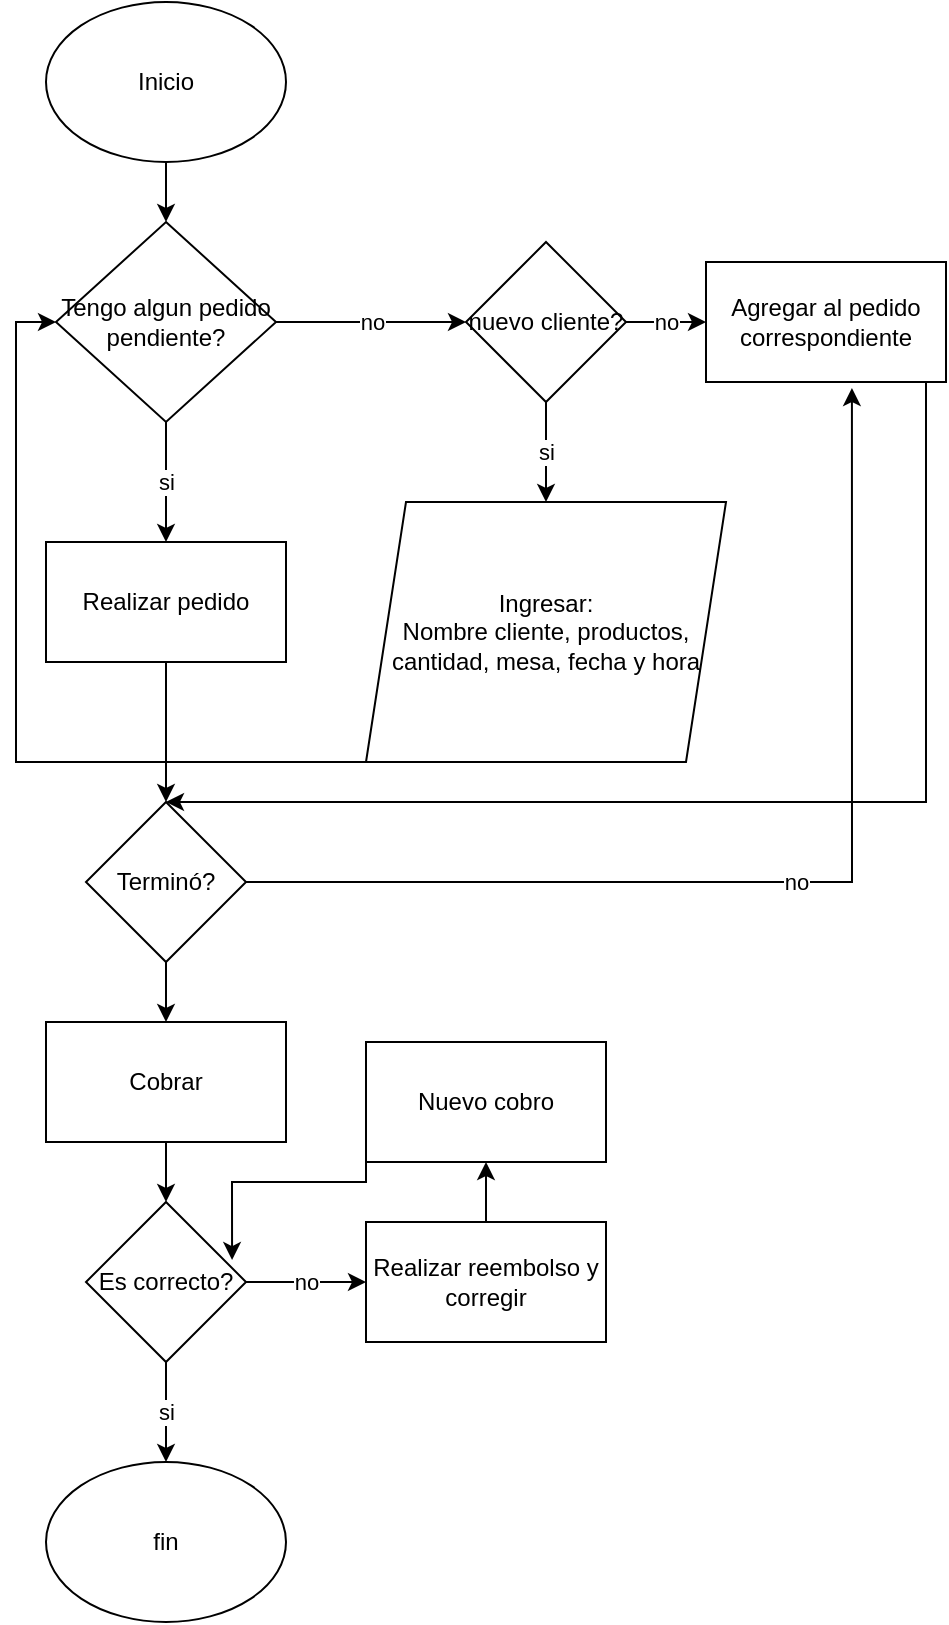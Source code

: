 <mxfile version="14.8.3" type="device"><diagram id="t4eyHPQlT3Tzg7CjHiS3" name="Page-1"><mxGraphModel dx="460" dy="779" grid="1" gridSize="10" guides="1" tooltips="1" connect="1" arrows="1" fold="1" page="1" pageScale="1" pageWidth="850" pageHeight="1100" math="0" shadow="0"><root><mxCell id="0"/><mxCell id="1" parent="0"/><mxCell id="Fm3XpD16XNyrQQ9gwTXj-2" style="edgeStyle=orthogonalEdgeStyle;rounded=0;orthogonalLoop=1;jettySize=auto;html=1;" edge="1" parent="1" source="Fm3XpD16XNyrQQ9gwTXj-1" target="Fm3XpD16XNyrQQ9gwTXj-3"><mxGeometry relative="1" as="geometry"><mxPoint x="240" y="160" as="targetPoint"/></mxGeometry></mxCell><mxCell id="Fm3XpD16XNyrQQ9gwTXj-1" value="Inicio" style="ellipse;whiteSpace=wrap;html=1;" vertex="1" parent="1"><mxGeometry x="180" y="20" width="120" height="80" as="geometry"/></mxCell><mxCell id="Fm3XpD16XNyrQQ9gwTXj-4" value="si" style="edgeStyle=orthogonalEdgeStyle;rounded=0;orthogonalLoop=1;jettySize=auto;html=1;" edge="1" parent="1" source="Fm3XpD16XNyrQQ9gwTXj-3" target="Fm3XpD16XNyrQQ9gwTXj-5"><mxGeometry relative="1" as="geometry"><mxPoint x="240" y="280" as="targetPoint"/></mxGeometry></mxCell><mxCell id="Fm3XpD16XNyrQQ9gwTXj-6" value="no" style="edgeStyle=orthogonalEdgeStyle;rounded=0;orthogonalLoop=1;jettySize=auto;html=1;" edge="1" parent="1" source="Fm3XpD16XNyrQQ9gwTXj-3" target="Fm3XpD16XNyrQQ9gwTXj-7"><mxGeometry relative="1" as="geometry"><mxPoint x="420" y="180" as="targetPoint"/></mxGeometry></mxCell><mxCell id="Fm3XpD16XNyrQQ9gwTXj-3" value="Tengo algun pedido pendiente?" style="rhombus;whiteSpace=wrap;html=1;" vertex="1" parent="1"><mxGeometry x="185" y="130" width="110" height="100" as="geometry"/></mxCell><mxCell id="Fm3XpD16XNyrQQ9gwTXj-13" style="edgeStyle=orthogonalEdgeStyle;rounded=0;orthogonalLoop=1;jettySize=auto;html=1;" edge="1" parent="1" source="Fm3XpD16XNyrQQ9gwTXj-5"><mxGeometry relative="1" as="geometry"><mxPoint x="240" y="420" as="targetPoint"/></mxGeometry></mxCell><mxCell id="Fm3XpD16XNyrQQ9gwTXj-5" value="Realizar pedido" style="rounded=0;whiteSpace=wrap;html=1;" vertex="1" parent="1"><mxGeometry x="180" y="290" width="120" height="60" as="geometry"/></mxCell><mxCell id="Fm3XpD16XNyrQQ9gwTXj-8" value="no" style="edgeStyle=orthogonalEdgeStyle;rounded=0;orthogonalLoop=1;jettySize=auto;html=1;" edge="1" parent="1" source="Fm3XpD16XNyrQQ9gwTXj-7" target="Fm3XpD16XNyrQQ9gwTXj-9"><mxGeometry relative="1" as="geometry"><mxPoint x="530" y="180" as="targetPoint"/></mxGeometry></mxCell><mxCell id="Fm3XpD16XNyrQQ9gwTXj-10" value="si" style="edgeStyle=orthogonalEdgeStyle;rounded=0;orthogonalLoop=1;jettySize=auto;html=1;" edge="1" parent="1" source="Fm3XpD16XNyrQQ9gwTXj-7" target="Fm3XpD16XNyrQQ9gwTXj-11"><mxGeometry relative="1" as="geometry"><mxPoint x="430" y="280" as="targetPoint"/></mxGeometry></mxCell><mxCell id="Fm3XpD16XNyrQQ9gwTXj-7" value="nuevo cliente?" style="rhombus;whiteSpace=wrap;html=1;" vertex="1" parent="1"><mxGeometry x="390" y="140" width="80" height="80" as="geometry"/></mxCell><mxCell id="Fm3XpD16XNyrQQ9gwTXj-17" style="edgeStyle=orthogonalEdgeStyle;rounded=0;orthogonalLoop=1;jettySize=auto;html=1;entryX=0.5;entryY=0;entryDx=0;entryDy=0;" edge="1" parent="1" source="Fm3XpD16XNyrQQ9gwTXj-9" target="Fm3XpD16XNyrQQ9gwTXj-15"><mxGeometry relative="1" as="geometry"><Array as="points"><mxPoint x="620" y="420"/></Array></mxGeometry></mxCell><mxCell id="Fm3XpD16XNyrQQ9gwTXj-9" value="Agregar al pedido correspondiente" style="rounded=0;whiteSpace=wrap;html=1;" vertex="1" parent="1"><mxGeometry x="510" y="150" width="120" height="60" as="geometry"/></mxCell><mxCell id="Fm3XpD16XNyrQQ9gwTXj-12" style="edgeStyle=orthogonalEdgeStyle;rounded=0;orthogonalLoop=1;jettySize=auto;html=1;entryX=0;entryY=0.5;entryDx=0;entryDy=0;" edge="1" parent="1" source="Fm3XpD16XNyrQQ9gwTXj-11" target="Fm3XpD16XNyrQQ9gwTXj-3"><mxGeometry relative="1" as="geometry"><Array as="points"><mxPoint x="165" y="400"/><mxPoint x="165" y="180"/></Array></mxGeometry></mxCell><mxCell id="Fm3XpD16XNyrQQ9gwTXj-11" value="&lt;div&gt;Ingresar:&lt;/div&gt;&lt;div&gt;Nombre cliente, productos, cantidad, mesa, fecha y hora&lt;/div&gt;" style="shape=parallelogram;perimeter=parallelogramPerimeter;whiteSpace=wrap;html=1;fixedSize=1;" vertex="1" parent="1"><mxGeometry x="340" y="270" width="180" height="130" as="geometry"/></mxCell><mxCell id="Fm3XpD16XNyrQQ9gwTXj-16" value="no" style="edgeStyle=orthogonalEdgeStyle;rounded=0;orthogonalLoop=1;jettySize=auto;html=1;entryX=0.608;entryY=1.05;entryDx=0;entryDy=0;entryPerimeter=0;" edge="1" parent="1" source="Fm3XpD16XNyrQQ9gwTXj-15" target="Fm3XpD16XNyrQQ9gwTXj-9"><mxGeometry relative="1" as="geometry"/></mxCell><mxCell id="Fm3XpD16XNyrQQ9gwTXj-18" style="edgeStyle=orthogonalEdgeStyle;rounded=0;orthogonalLoop=1;jettySize=auto;html=1;" edge="1" parent="1" source="Fm3XpD16XNyrQQ9gwTXj-15" target="Fm3XpD16XNyrQQ9gwTXj-19"><mxGeometry relative="1" as="geometry"><mxPoint x="240" y="550" as="targetPoint"/></mxGeometry></mxCell><mxCell id="Fm3XpD16XNyrQQ9gwTXj-15" value="Terminó?" style="rhombus;whiteSpace=wrap;html=1;" vertex="1" parent="1"><mxGeometry x="200" y="420" width="80" height="80" as="geometry"/></mxCell><mxCell id="Fm3XpD16XNyrQQ9gwTXj-20" style="edgeStyle=orthogonalEdgeStyle;rounded=0;orthogonalLoop=1;jettySize=auto;html=1;" edge="1" parent="1" source="Fm3XpD16XNyrQQ9gwTXj-19" target="Fm3XpD16XNyrQQ9gwTXj-21"><mxGeometry relative="1" as="geometry"><mxPoint x="240" y="630" as="targetPoint"/></mxGeometry></mxCell><mxCell id="Fm3XpD16XNyrQQ9gwTXj-19" value="Cobrar" style="rounded=0;whiteSpace=wrap;html=1;" vertex="1" parent="1"><mxGeometry x="180" y="530" width="120" height="60" as="geometry"/></mxCell><mxCell id="Fm3XpD16XNyrQQ9gwTXj-22" value="si" style="edgeStyle=orthogonalEdgeStyle;rounded=0;orthogonalLoop=1;jettySize=auto;html=1;" edge="1" parent="1" source="Fm3XpD16XNyrQQ9gwTXj-21" target="Fm3XpD16XNyrQQ9gwTXj-23"><mxGeometry relative="1" as="geometry"><mxPoint x="240" y="760" as="targetPoint"/></mxGeometry></mxCell><mxCell id="Fm3XpD16XNyrQQ9gwTXj-24" value="no" style="edgeStyle=orthogonalEdgeStyle;rounded=0;orthogonalLoop=1;jettySize=auto;html=1;" edge="1" parent="1" source="Fm3XpD16XNyrQQ9gwTXj-21" target="Fm3XpD16XNyrQQ9gwTXj-25"><mxGeometry relative="1" as="geometry"><mxPoint x="370" y="660" as="targetPoint"/></mxGeometry></mxCell><mxCell id="Fm3XpD16XNyrQQ9gwTXj-21" value="Es correcto?" style="rhombus;whiteSpace=wrap;html=1;" vertex="1" parent="1"><mxGeometry x="200" y="620" width="80" height="80" as="geometry"/></mxCell><mxCell id="Fm3XpD16XNyrQQ9gwTXj-23" value="fin" style="ellipse;whiteSpace=wrap;html=1;" vertex="1" parent="1"><mxGeometry x="180" y="750" width="120" height="80" as="geometry"/></mxCell><mxCell id="Fm3XpD16XNyrQQ9gwTXj-26" style="edgeStyle=orthogonalEdgeStyle;rounded=0;orthogonalLoop=1;jettySize=auto;html=1;" edge="1" parent="1" source="Fm3XpD16XNyrQQ9gwTXj-25" target="Fm3XpD16XNyrQQ9gwTXj-27"><mxGeometry relative="1" as="geometry"><mxPoint x="520" y="660" as="targetPoint"/></mxGeometry></mxCell><mxCell id="Fm3XpD16XNyrQQ9gwTXj-25" value="Realizar reembolso y corregir" style="rounded=0;whiteSpace=wrap;html=1;" vertex="1" parent="1"><mxGeometry x="340" y="630" width="120" height="60" as="geometry"/></mxCell><mxCell id="Fm3XpD16XNyrQQ9gwTXj-28" style="edgeStyle=orthogonalEdgeStyle;rounded=0;orthogonalLoop=1;jettySize=auto;html=1;entryX=0.913;entryY=0.363;entryDx=0;entryDy=0;entryPerimeter=0;exitX=0;exitY=0.5;exitDx=0;exitDy=0;" edge="1" parent="1" source="Fm3XpD16XNyrQQ9gwTXj-27" target="Fm3XpD16XNyrQQ9gwTXj-21"><mxGeometry relative="1" as="geometry"><Array as="points"><mxPoint x="340" y="610"/><mxPoint x="273" y="610"/></Array></mxGeometry></mxCell><mxCell id="Fm3XpD16XNyrQQ9gwTXj-27" value="Nuevo cobro" style="rounded=0;whiteSpace=wrap;html=1;" vertex="1" parent="1"><mxGeometry x="340" y="540" width="120" height="60" as="geometry"/></mxCell></root></mxGraphModel></diagram></mxfile>
